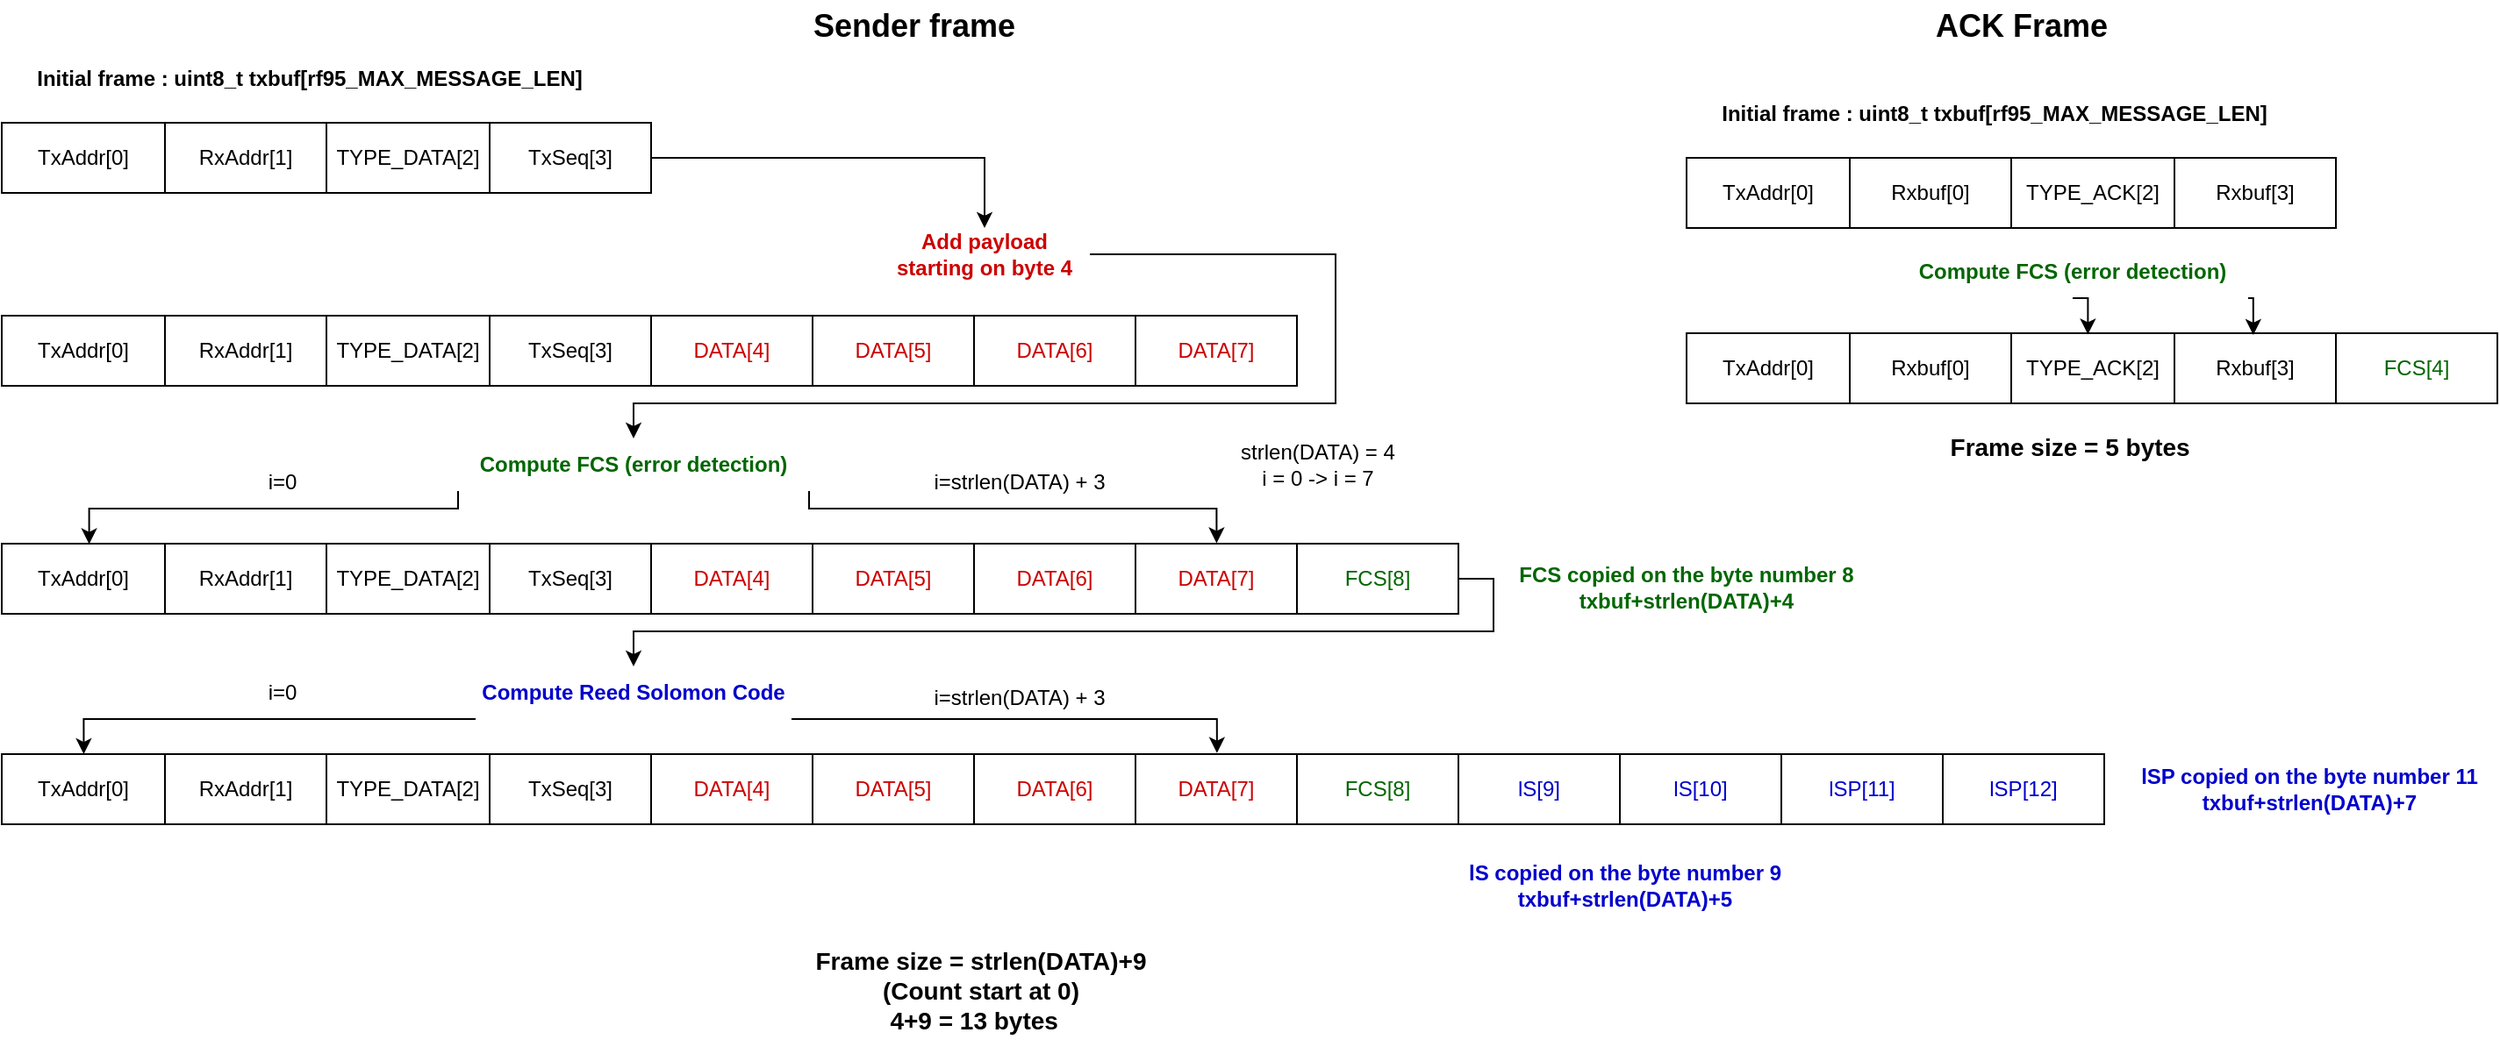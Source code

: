 <mxfile version="20.6.0" type="device"><diagram id="egApTcurRQviH1ZJpGOn" name="Page-1"><mxGraphModel dx="1348" dy="793" grid="1" gridSize="10" guides="1" tooltips="1" connect="1" arrows="1" fold="1" page="1" pageScale="1" pageWidth="1169" pageHeight="827" math="0" shadow="0"><root><mxCell id="0"/><mxCell id="1" parent="0"/><mxCell id="3h0-D4v9zJIQvgS4uG_n-2" value="" style="shape=table;html=1;whiteSpace=wrap;startSize=0;container=1;collapsible=0;childLayout=tableLayout;" parent="1" vertex="1"><mxGeometry x="70" y="80" width="370" height="40" as="geometry"/></mxCell><mxCell id="3h0-D4v9zJIQvgS4uG_n-3" value="" style="shape=tableRow;horizontal=0;startSize=0;swimlaneHead=0;swimlaneBody=0;top=0;left=0;bottom=0;right=0;collapsible=0;dropTarget=0;fillColor=none;points=[[0,0.5],[1,0.5]];portConstraint=eastwest;" parent="3h0-D4v9zJIQvgS4uG_n-2" vertex="1"><mxGeometry width="370" height="40" as="geometry"/></mxCell><mxCell id="3h0-D4v9zJIQvgS4uG_n-15" value="TxAddr[0]" style="shape=partialRectangle;html=1;whiteSpace=wrap;connectable=0;fillColor=none;top=0;left=0;bottom=0;right=0;overflow=hidden;" parent="3h0-D4v9zJIQvgS4uG_n-3" vertex="1"><mxGeometry width="93" height="40" as="geometry"><mxRectangle width="93" height="40" as="alternateBounds"/></mxGeometry></mxCell><mxCell id="3h0-D4v9zJIQvgS4uG_n-4" value="RxAddr[1]" style="shape=partialRectangle;html=1;whiteSpace=wrap;connectable=0;fillColor=none;top=0;left=0;bottom=0;right=0;overflow=hidden;" parent="3h0-D4v9zJIQvgS4uG_n-3" vertex="1"><mxGeometry x="93" width="92" height="40" as="geometry"><mxRectangle width="92" height="40" as="alternateBounds"/></mxGeometry></mxCell><mxCell id="3h0-D4v9zJIQvgS4uG_n-5" value="TYPE_DATA[2]" style="shape=partialRectangle;html=1;whiteSpace=wrap;connectable=0;fillColor=none;top=0;left=0;bottom=0;right=0;overflow=hidden;" parent="3h0-D4v9zJIQvgS4uG_n-3" vertex="1"><mxGeometry x="185" width="93" height="40" as="geometry"><mxRectangle width="93" height="40" as="alternateBounds"/></mxGeometry></mxCell><mxCell id="3h0-D4v9zJIQvgS4uG_n-6" value="TxSeq[3]" style="shape=partialRectangle;html=1;whiteSpace=wrap;connectable=0;fillColor=none;top=0;left=0;bottom=0;right=0;overflow=hidden;" parent="3h0-D4v9zJIQvgS4uG_n-3" vertex="1"><mxGeometry x="278" width="92" height="40" as="geometry"><mxRectangle width="92" height="40" as="alternateBounds"/></mxGeometry></mxCell><mxCell id="3h0-D4v9zJIQvgS4uG_n-16" value="&lt;b&gt;Initial frame : uint8_t txbuf[rf95_MAX_MESSAGE_LEN]&lt;/b&gt;" style="text;html=1;strokeColor=none;fillColor=none;align=center;verticalAlign=middle;whiteSpace=wrap;rounded=0;" parent="1" vertex="1"><mxGeometry x="80.63" y="40" width="328.75" height="30" as="geometry"/></mxCell><mxCell id="3h0-D4v9zJIQvgS4uG_n-17" value="" style="shape=table;html=1;whiteSpace=wrap;startSize=0;container=1;collapsible=0;childLayout=tableLayout;" parent="1" vertex="1"><mxGeometry x="70" y="190" width="738" height="40" as="geometry"/></mxCell><mxCell id="3h0-D4v9zJIQvgS4uG_n-18" value="" style="shape=tableRow;horizontal=0;startSize=0;swimlaneHead=0;swimlaneBody=0;top=0;left=0;bottom=0;right=0;collapsible=0;dropTarget=0;fillColor=none;points=[[0,0.5],[1,0.5]];portConstraint=eastwest;" parent="3h0-D4v9zJIQvgS4uG_n-17" vertex="1"><mxGeometry width="738" height="40" as="geometry"/></mxCell><mxCell id="3h0-D4v9zJIQvgS4uG_n-19" value="TxAddr[0]" style="shape=partialRectangle;html=1;whiteSpace=wrap;connectable=0;fillColor=none;top=0;left=0;bottom=0;right=0;overflow=hidden;" parent="3h0-D4v9zJIQvgS4uG_n-18" vertex="1"><mxGeometry width="93" height="40" as="geometry"><mxRectangle width="93" height="40" as="alternateBounds"/></mxGeometry></mxCell><mxCell id="3h0-D4v9zJIQvgS4uG_n-20" value="RxAddr[1]" style="shape=partialRectangle;html=1;whiteSpace=wrap;connectable=0;fillColor=none;top=0;left=0;bottom=0;right=0;overflow=hidden;" parent="3h0-D4v9zJIQvgS4uG_n-18" vertex="1"><mxGeometry x="93" width="92" height="40" as="geometry"><mxRectangle width="92" height="40" as="alternateBounds"/></mxGeometry></mxCell><mxCell id="3h0-D4v9zJIQvgS4uG_n-21" value="TYPE_DATA[2]" style="shape=partialRectangle;html=1;whiteSpace=wrap;connectable=0;fillColor=none;top=0;left=0;bottom=0;right=0;overflow=hidden;" parent="3h0-D4v9zJIQvgS4uG_n-18" vertex="1"><mxGeometry x="185" width="93" height="40" as="geometry"><mxRectangle width="93" height="40" as="alternateBounds"/></mxGeometry></mxCell><mxCell id="3h0-D4v9zJIQvgS4uG_n-22" value="TxSeq[3]" style="shape=partialRectangle;html=1;whiteSpace=wrap;connectable=0;fillColor=none;top=0;left=0;bottom=0;right=0;overflow=hidden;" parent="3h0-D4v9zJIQvgS4uG_n-18" vertex="1"><mxGeometry x="278" width="92" height="40" as="geometry"><mxRectangle width="92" height="40" as="alternateBounds"/></mxGeometry></mxCell><mxCell id="3h0-D4v9zJIQvgS4uG_n-23" value="&lt;font color=&quot;#cc0000&quot;&gt;DATA[4]&lt;/font&gt;" style="shape=partialRectangle;html=1;whiteSpace=wrap;connectable=0;fillColor=none;top=0;left=0;bottom=0;right=0;overflow=hidden;" parent="3h0-D4v9zJIQvgS4uG_n-18" vertex="1"><mxGeometry x="370" width="92" height="40" as="geometry"><mxRectangle width="92" height="40" as="alternateBounds"/></mxGeometry></mxCell><mxCell id="3h0-D4v9zJIQvgS4uG_n-25" value="&lt;span style=&quot;&quot;&gt;&lt;font color=&quot;#cc0000&quot;&gt;DATA[5]&lt;/font&gt;&lt;/span&gt;" style="shape=partialRectangle;html=1;whiteSpace=wrap;connectable=0;fillColor=none;top=0;left=0;bottom=0;right=0;overflow=hidden;" parent="3h0-D4v9zJIQvgS4uG_n-18" vertex="1"><mxGeometry x="462" width="92" height="40" as="geometry"><mxRectangle width="92" height="40" as="alternateBounds"/></mxGeometry></mxCell><mxCell id="3h0-D4v9zJIQvgS4uG_n-26" value="&lt;span style=&quot;&quot;&gt;&lt;font color=&quot;#cc0000&quot;&gt;DATA[6]&lt;/font&gt;&lt;/span&gt;" style="shape=partialRectangle;html=1;whiteSpace=wrap;connectable=0;fillColor=none;top=0;left=0;bottom=0;right=0;overflow=hidden;" parent="3h0-D4v9zJIQvgS4uG_n-18" vertex="1"><mxGeometry x="554" width="92" height="40" as="geometry"><mxRectangle width="92" height="40" as="alternateBounds"/></mxGeometry></mxCell><mxCell id="3h0-D4v9zJIQvgS4uG_n-40" value="&lt;font color=&quot;#cc0000&quot;&gt;DATA[7]&lt;/font&gt;" style="shape=partialRectangle;html=1;whiteSpace=wrap;connectable=0;fillColor=none;top=0;left=0;bottom=0;right=0;overflow=hidden;" parent="3h0-D4v9zJIQvgS4uG_n-18" vertex="1"><mxGeometry x="646" width="92" height="40" as="geometry"><mxRectangle width="92" height="40" as="alternateBounds"/></mxGeometry></mxCell><mxCell id="3h0-D4v9zJIQvgS4uG_n-53" style="edgeStyle=orthogonalEdgeStyle;rounded=0;orthogonalLoop=1;jettySize=auto;html=1;entryX=0.5;entryY=0;entryDx=0;entryDy=0;fontColor=#CC0000;" parent="1" source="3h0-D4v9zJIQvgS4uG_n-27" target="3h0-D4v9zJIQvgS4uG_n-42" edge="1"><mxGeometry relative="1" as="geometry"><Array as="points"><mxPoint x="830" y="155"/><mxPoint x="830" y="240"/><mxPoint x="430" y="240"/></Array></mxGeometry></mxCell><mxCell id="3h0-D4v9zJIQvgS4uG_n-27" value="&lt;b&gt;&lt;font color=&quot;#cc0000&quot;&gt;Add payload starting on byte 4&lt;/font&gt;&lt;/b&gt;" style="text;html=1;strokeColor=none;fillColor=none;align=center;verticalAlign=middle;whiteSpace=wrap;rounded=0;" parent="1" vertex="1"><mxGeometry x="570" y="140" width="120" height="30" as="geometry"/></mxCell><mxCell id="3h0-D4v9zJIQvgS4uG_n-29" style="edgeStyle=orthogonalEdgeStyle;rounded=0;orthogonalLoop=1;jettySize=auto;html=1;exitX=1;exitY=0.5;exitDx=0;exitDy=0;entryX=0.5;entryY=0;entryDx=0;entryDy=0;" parent="1" source="3h0-D4v9zJIQvgS4uG_n-3" target="3h0-D4v9zJIQvgS4uG_n-27" edge="1"><mxGeometry relative="1" as="geometry"/></mxCell><mxCell id="3h0-D4v9zJIQvgS4uG_n-61" style="edgeStyle=orthogonalEdgeStyle;rounded=0;orthogonalLoop=1;jettySize=auto;html=1;exitX=1;exitY=1;exitDx=0;exitDy=0;entryX=0.834;entryY=-0.007;entryDx=0;entryDy=0;entryPerimeter=0;fontColor=#000000;" parent="1" source="3h0-D4v9zJIQvgS4uG_n-42" target="3h0-D4v9zJIQvgS4uG_n-44" edge="1"><mxGeometry relative="1" as="geometry"><Array as="points"><mxPoint x="530" y="300"/><mxPoint x="762" y="300"/></Array></mxGeometry></mxCell><mxCell id="3h0-D4v9zJIQvgS4uG_n-62" style="edgeStyle=orthogonalEdgeStyle;rounded=0;orthogonalLoop=1;jettySize=auto;html=1;exitX=0;exitY=1;exitDx=0;exitDy=0;entryX=0.06;entryY=0.007;entryDx=0;entryDy=0;entryPerimeter=0;fontColor=#000000;" parent="1" source="3h0-D4v9zJIQvgS4uG_n-42" target="3h0-D4v9zJIQvgS4uG_n-44" edge="1"><mxGeometry relative="1" as="geometry"><Array as="points"><mxPoint x="330" y="300"/><mxPoint x="120" y="300"/></Array></mxGeometry></mxCell><mxCell id="3h0-D4v9zJIQvgS4uG_n-42" value="&lt;b&gt;&lt;font color=&quot;#006600&quot;&gt;Compute FCS (error detection)&lt;/font&gt;&lt;/b&gt;" style="text;html=1;strokeColor=none;fillColor=none;align=center;verticalAlign=middle;whiteSpace=wrap;rounded=0;" parent="1" vertex="1"><mxGeometry x="330" y="260" width="200" height="30" as="geometry"/></mxCell><mxCell id="3h0-D4v9zJIQvgS4uG_n-43" value="" style="shape=table;html=1;whiteSpace=wrap;startSize=0;container=1;collapsible=0;childLayout=tableLayout;" parent="1" vertex="1"><mxGeometry x="70" y="320" width="830" height="40" as="geometry"/></mxCell><mxCell id="3h0-D4v9zJIQvgS4uG_n-44" value="" style="shape=tableRow;horizontal=0;startSize=0;swimlaneHead=0;swimlaneBody=0;top=0;left=0;bottom=0;right=0;collapsible=0;dropTarget=0;fillColor=none;points=[[0,0.5],[1,0.5]];portConstraint=eastwest;" parent="3h0-D4v9zJIQvgS4uG_n-43" vertex="1"><mxGeometry width="830" height="40" as="geometry"/></mxCell><mxCell id="3h0-D4v9zJIQvgS4uG_n-45" value="TxAddr[0]" style="shape=partialRectangle;html=1;whiteSpace=wrap;connectable=0;fillColor=none;top=0;left=0;bottom=0;right=0;overflow=hidden;" parent="3h0-D4v9zJIQvgS4uG_n-44" vertex="1"><mxGeometry width="93" height="40" as="geometry"><mxRectangle width="93" height="40" as="alternateBounds"/></mxGeometry></mxCell><mxCell id="3h0-D4v9zJIQvgS4uG_n-46" value="RxAddr[1]" style="shape=partialRectangle;html=1;whiteSpace=wrap;connectable=0;fillColor=none;top=0;left=0;bottom=0;right=0;overflow=hidden;" parent="3h0-D4v9zJIQvgS4uG_n-44" vertex="1"><mxGeometry x="93" width="92" height="40" as="geometry"><mxRectangle width="92" height="40" as="alternateBounds"/></mxGeometry></mxCell><mxCell id="3h0-D4v9zJIQvgS4uG_n-47" value="TYPE_DATA[2]" style="shape=partialRectangle;html=1;whiteSpace=wrap;connectable=0;fillColor=none;top=0;left=0;bottom=0;right=0;overflow=hidden;" parent="3h0-D4v9zJIQvgS4uG_n-44" vertex="1"><mxGeometry x="185" width="93" height="40" as="geometry"><mxRectangle width="93" height="40" as="alternateBounds"/></mxGeometry></mxCell><mxCell id="3h0-D4v9zJIQvgS4uG_n-48" value="TxSeq[3]" style="shape=partialRectangle;html=1;whiteSpace=wrap;connectable=0;fillColor=none;top=0;left=0;bottom=0;right=0;overflow=hidden;" parent="3h0-D4v9zJIQvgS4uG_n-44" vertex="1"><mxGeometry x="278" width="92" height="40" as="geometry"><mxRectangle width="92" height="40" as="alternateBounds"/></mxGeometry></mxCell><mxCell id="3h0-D4v9zJIQvgS4uG_n-49" value="&lt;font color=&quot;#cc0000&quot;&gt;DATA[4]&lt;/font&gt;" style="shape=partialRectangle;html=1;whiteSpace=wrap;connectable=0;fillColor=none;top=0;left=0;bottom=0;right=0;overflow=hidden;" parent="3h0-D4v9zJIQvgS4uG_n-44" vertex="1"><mxGeometry x="370" width="92" height="40" as="geometry"><mxRectangle width="92" height="40" as="alternateBounds"/></mxGeometry></mxCell><mxCell id="3h0-D4v9zJIQvgS4uG_n-50" value="&lt;span style=&quot;&quot;&gt;&lt;font color=&quot;#cc0000&quot;&gt;DATA[5]&lt;/font&gt;&lt;/span&gt;" style="shape=partialRectangle;html=1;whiteSpace=wrap;connectable=0;fillColor=none;top=0;left=0;bottom=0;right=0;overflow=hidden;" parent="3h0-D4v9zJIQvgS4uG_n-44" vertex="1"><mxGeometry x="462" width="92" height="40" as="geometry"><mxRectangle width="92" height="40" as="alternateBounds"/></mxGeometry></mxCell><mxCell id="3h0-D4v9zJIQvgS4uG_n-51" value="&lt;span style=&quot;&quot;&gt;&lt;font color=&quot;#cc0000&quot;&gt;DATA[6]&lt;/font&gt;&lt;/span&gt;" style="shape=partialRectangle;html=1;whiteSpace=wrap;connectable=0;fillColor=none;top=0;left=0;bottom=0;right=0;overflow=hidden;" parent="3h0-D4v9zJIQvgS4uG_n-44" vertex="1"><mxGeometry x="554" width="92" height="40" as="geometry"><mxRectangle width="92" height="40" as="alternateBounds"/></mxGeometry></mxCell><mxCell id="3h0-D4v9zJIQvgS4uG_n-52" value="&lt;font color=&quot;#cc0000&quot;&gt;DATA[7]&lt;/font&gt;" style="shape=partialRectangle;html=1;whiteSpace=wrap;connectable=0;fillColor=none;top=0;left=0;bottom=0;right=0;overflow=hidden;" parent="3h0-D4v9zJIQvgS4uG_n-44" vertex="1"><mxGeometry x="646" width="92" height="40" as="geometry"><mxRectangle width="92" height="40" as="alternateBounds"/></mxGeometry></mxCell><mxCell id="3h0-D4v9zJIQvgS4uG_n-60" value="&lt;font color=&quot;#006600&quot;&gt;FCS[8]&lt;/font&gt;" style="shape=partialRectangle;html=1;whiteSpace=wrap;connectable=0;fillColor=none;top=0;left=0;bottom=0;right=0;overflow=hidden;" parent="3h0-D4v9zJIQvgS4uG_n-44" vertex="1"><mxGeometry x="738" width="92" height="40" as="geometry"><mxRectangle width="92" height="40" as="alternateBounds"/></mxGeometry></mxCell><mxCell id="3h0-D4v9zJIQvgS4uG_n-56" value="&lt;font color=&quot;#000000&quot;&gt;i=0&lt;/font&gt;" style="text;html=1;strokeColor=none;fillColor=none;align=center;verticalAlign=middle;whiteSpace=wrap;rounded=0;fontColor=#CC0000;" parent="1" vertex="1"><mxGeometry x="200" y="280" width="60" height="10" as="geometry"/></mxCell><mxCell id="3h0-D4v9zJIQvgS4uG_n-58" value="&lt;font color=&quot;#000000&quot;&gt;i=strlen(DATA) + 3&lt;/font&gt;" style="text;html=1;strokeColor=none;fillColor=none;align=center;verticalAlign=middle;whiteSpace=wrap;rounded=0;fontColor=#CC0000;" parent="1" vertex="1"><mxGeometry x="600" y="280" width="100" height="10" as="geometry"/></mxCell><mxCell id="3h0-D4v9zJIQvgS4uG_n-59" value="strlen(DATA) = 4&lt;br&gt;i = 0 -&amp;gt; i = 7" style="text;html=1;strokeColor=none;fillColor=none;align=center;verticalAlign=middle;whiteSpace=wrap;rounded=0;fontColor=#000000;" parent="1" vertex="1"><mxGeometry x="750" y="260" width="140" height="30" as="geometry"/></mxCell><mxCell id="3h0-D4v9zJIQvgS4uG_n-63" value="" style="shape=table;html=1;whiteSpace=wrap;startSize=0;container=1;collapsible=0;childLayout=tableLayout;" parent="1" vertex="1"><mxGeometry x="70" y="440" width="1198" height="40" as="geometry"/></mxCell><mxCell id="3h0-D4v9zJIQvgS4uG_n-64" value="" style="shape=tableRow;horizontal=0;startSize=0;swimlaneHead=0;swimlaneBody=0;top=0;left=0;bottom=0;right=0;collapsible=0;dropTarget=0;fillColor=none;points=[[0,0.5],[1,0.5]];portConstraint=eastwest;" parent="3h0-D4v9zJIQvgS4uG_n-63" vertex="1"><mxGeometry width="1198" height="40" as="geometry"/></mxCell><mxCell id="3h0-D4v9zJIQvgS4uG_n-65" value="TxAddr[0]" style="shape=partialRectangle;html=1;whiteSpace=wrap;connectable=0;fillColor=none;top=0;left=0;bottom=0;right=0;overflow=hidden;" parent="3h0-D4v9zJIQvgS4uG_n-64" vertex="1"><mxGeometry width="93" height="40" as="geometry"><mxRectangle width="93" height="40" as="alternateBounds"/></mxGeometry></mxCell><mxCell id="3h0-D4v9zJIQvgS4uG_n-66" value="RxAddr[1]" style="shape=partialRectangle;html=1;whiteSpace=wrap;connectable=0;fillColor=none;top=0;left=0;bottom=0;right=0;overflow=hidden;" parent="3h0-D4v9zJIQvgS4uG_n-64" vertex="1"><mxGeometry x="93" width="92" height="40" as="geometry"><mxRectangle width="92" height="40" as="alternateBounds"/></mxGeometry></mxCell><mxCell id="3h0-D4v9zJIQvgS4uG_n-67" value="TYPE_DATA[2]" style="shape=partialRectangle;html=1;whiteSpace=wrap;connectable=0;fillColor=none;top=0;left=0;bottom=0;right=0;overflow=hidden;" parent="3h0-D4v9zJIQvgS4uG_n-64" vertex="1"><mxGeometry x="185" width="93" height="40" as="geometry"><mxRectangle width="93" height="40" as="alternateBounds"/></mxGeometry></mxCell><mxCell id="3h0-D4v9zJIQvgS4uG_n-68" value="TxSeq[3]" style="shape=partialRectangle;html=1;whiteSpace=wrap;connectable=0;fillColor=none;top=0;left=0;bottom=0;right=0;overflow=hidden;" parent="3h0-D4v9zJIQvgS4uG_n-64" vertex="1"><mxGeometry x="278" width="92" height="40" as="geometry"><mxRectangle width="92" height="40" as="alternateBounds"/></mxGeometry></mxCell><mxCell id="3h0-D4v9zJIQvgS4uG_n-69" value="&lt;font color=&quot;#cc0000&quot;&gt;DATA[4]&lt;/font&gt;" style="shape=partialRectangle;html=1;whiteSpace=wrap;connectable=0;fillColor=none;top=0;left=0;bottom=0;right=0;overflow=hidden;" parent="3h0-D4v9zJIQvgS4uG_n-64" vertex="1"><mxGeometry x="370" width="92" height="40" as="geometry"><mxRectangle width="92" height="40" as="alternateBounds"/></mxGeometry></mxCell><mxCell id="3h0-D4v9zJIQvgS4uG_n-70" value="&lt;span style=&quot;&quot;&gt;&lt;font color=&quot;#cc0000&quot;&gt;DATA[5]&lt;/font&gt;&lt;/span&gt;" style="shape=partialRectangle;html=1;whiteSpace=wrap;connectable=0;fillColor=none;top=0;left=0;bottom=0;right=0;overflow=hidden;" parent="3h0-D4v9zJIQvgS4uG_n-64" vertex="1"><mxGeometry x="462" width="92" height="40" as="geometry"><mxRectangle width="92" height="40" as="alternateBounds"/></mxGeometry></mxCell><mxCell id="3h0-D4v9zJIQvgS4uG_n-71" value="&lt;span style=&quot;&quot;&gt;&lt;font color=&quot;#cc0000&quot;&gt;DATA[6]&lt;/font&gt;&lt;/span&gt;" style="shape=partialRectangle;html=1;whiteSpace=wrap;connectable=0;fillColor=none;top=0;left=0;bottom=0;right=0;overflow=hidden;" parent="3h0-D4v9zJIQvgS4uG_n-64" vertex="1"><mxGeometry x="554" width="92" height="40" as="geometry"><mxRectangle width="92" height="40" as="alternateBounds"/></mxGeometry></mxCell><mxCell id="3h0-D4v9zJIQvgS4uG_n-72" value="&lt;font color=&quot;#cc0000&quot;&gt;DATA[7]&lt;/font&gt;" style="shape=partialRectangle;html=1;whiteSpace=wrap;connectable=0;fillColor=none;top=0;left=0;bottom=0;right=0;overflow=hidden;" parent="3h0-D4v9zJIQvgS4uG_n-64" vertex="1"><mxGeometry x="646" width="92" height="40" as="geometry"><mxRectangle width="92" height="40" as="alternateBounds"/></mxGeometry></mxCell><mxCell id="3h0-D4v9zJIQvgS4uG_n-73" value="&lt;font color=&quot;#006600&quot;&gt;FCS[8]&lt;/font&gt;" style="shape=partialRectangle;html=1;whiteSpace=wrap;connectable=0;fillColor=none;top=0;left=0;bottom=0;right=0;overflow=hidden;" parent="3h0-D4v9zJIQvgS4uG_n-64" vertex="1"><mxGeometry x="738" width="92" height="40" as="geometry"><mxRectangle width="92" height="40" as="alternateBounds"/></mxGeometry></mxCell><mxCell id="3h0-D4v9zJIQvgS4uG_n-82" value="&lt;font color=&quot;#0000cc&quot;&gt;lS[9]&lt;/font&gt;" style="shape=partialRectangle;html=1;whiteSpace=wrap;connectable=0;fillColor=none;top=0;left=0;bottom=0;right=0;overflow=hidden;" parent="3h0-D4v9zJIQvgS4uG_n-64" vertex="1"><mxGeometry x="830" width="92" height="40" as="geometry"><mxRectangle width="92" height="40" as="alternateBounds"/></mxGeometry></mxCell><mxCell id="3h0-D4v9zJIQvgS4uG_n-83" value="&lt;font color=&quot;#0000cc&quot;&gt;lS[10]&lt;/font&gt;" style="shape=partialRectangle;html=1;whiteSpace=wrap;connectable=0;fillColor=none;top=0;left=0;bottom=0;right=0;overflow=hidden;" parent="3h0-D4v9zJIQvgS4uG_n-64" vertex="1"><mxGeometry x="922" width="92" height="40" as="geometry"><mxRectangle width="92" height="40" as="alternateBounds"/></mxGeometry></mxCell><mxCell id="3h0-D4v9zJIQvgS4uG_n-84" value="&lt;font color=&quot;#0000cc&quot;&gt;lSP[11]&lt;/font&gt;" style="shape=partialRectangle;html=1;whiteSpace=wrap;connectable=0;fillColor=none;top=0;left=0;bottom=0;right=0;overflow=hidden;" parent="3h0-D4v9zJIQvgS4uG_n-64" vertex="1"><mxGeometry x="1014" width="92" height="40" as="geometry"><mxRectangle width="92" height="40" as="alternateBounds"/></mxGeometry></mxCell><mxCell id="3h0-D4v9zJIQvgS4uG_n-85" value="&lt;font color=&quot;#0000cc&quot;&gt;lSP[12]&lt;/font&gt;" style="shape=partialRectangle;html=1;whiteSpace=wrap;connectable=0;fillColor=none;top=0;left=0;bottom=0;right=0;overflow=hidden;" parent="3h0-D4v9zJIQvgS4uG_n-64" vertex="1"><mxGeometry x="1106" width="92" height="40" as="geometry"><mxRectangle width="92" height="40" as="alternateBounds"/></mxGeometry></mxCell><mxCell id="3h0-D4v9zJIQvgS4uG_n-86" style="edgeStyle=orthogonalEdgeStyle;rounded=0;orthogonalLoop=1;jettySize=auto;html=1;exitX=1;exitY=1;exitDx=0;exitDy=0;entryX=0.578;entryY=-0.016;entryDx=0;entryDy=0;entryPerimeter=0;fontColor=#000000;" parent="1" source="3h0-D4v9zJIQvgS4uG_n-74" target="3h0-D4v9zJIQvgS4uG_n-64" edge="1"><mxGeometry relative="1" as="geometry"><Array as="points"><mxPoint x="762" y="420"/></Array></mxGeometry></mxCell><mxCell id="3h0-D4v9zJIQvgS4uG_n-87" style="edgeStyle=orthogonalEdgeStyle;rounded=0;orthogonalLoop=1;jettySize=auto;html=1;exitX=0;exitY=1;exitDx=0;exitDy=0;entryX=0.039;entryY=0.001;entryDx=0;entryDy=0;entryPerimeter=0;fontColor=#0000CC;" parent="1" source="3h0-D4v9zJIQvgS4uG_n-74" target="3h0-D4v9zJIQvgS4uG_n-64" edge="1"><mxGeometry relative="1" as="geometry"><Array as="points"><mxPoint x="117" y="420"/></Array></mxGeometry></mxCell><mxCell id="3h0-D4v9zJIQvgS4uG_n-74" value="&lt;b&gt;&lt;font color=&quot;#0000cc&quot;&gt;Compute Reed Solomon Code&lt;/font&gt;&lt;/b&gt;" style="text;html=1;strokeColor=none;fillColor=none;align=center;verticalAlign=middle;whiteSpace=wrap;rounded=0;fontColor=#006600;" parent="1" vertex="1"><mxGeometry x="340" y="390" width="180" height="30" as="geometry"/></mxCell><mxCell id="3h0-D4v9zJIQvgS4uG_n-75" style="edgeStyle=orthogonalEdgeStyle;rounded=0;orthogonalLoop=1;jettySize=auto;html=1;fontColor=#006600;entryX=0.5;entryY=0;entryDx=0;entryDy=0;exitX=1;exitY=0.5;exitDx=0;exitDy=0;" parent="1" source="3h0-D4v9zJIQvgS4uG_n-44" target="3h0-D4v9zJIQvgS4uG_n-74" edge="1"><mxGeometry relative="1" as="geometry"><mxPoint x="530" y="400.0" as="targetPoint"/><Array as="points"><mxPoint x="920" y="340"/><mxPoint x="920" y="370"/><mxPoint x="430" y="370"/></Array></mxGeometry></mxCell><mxCell id="3h0-D4v9zJIQvgS4uG_n-76" value="&lt;b style=&quot;&quot;&gt;FCS copied on the byte number 8&lt;br&gt;txbuf+strlen(DATA)+4&lt;/b&gt;" style="text;html=1;strokeColor=none;fillColor=none;align=center;verticalAlign=middle;whiteSpace=wrap;rounded=0;fontColor=#006600;" parent="1" vertex="1"><mxGeometry x="930" y="330" width="200" height="30" as="geometry"/></mxCell><mxCell id="3h0-D4v9zJIQvgS4uG_n-80" value="&lt;font color=&quot;#000000&quot;&gt;i=0&lt;/font&gt;" style="text;html=1;strokeColor=none;fillColor=none;align=center;verticalAlign=middle;whiteSpace=wrap;rounded=0;fontColor=#CC0000;" parent="1" vertex="1"><mxGeometry x="200" y="400" width="60" height="10" as="geometry"/></mxCell><mxCell id="3h0-D4v9zJIQvgS4uG_n-81" value="&lt;font color=&quot;#000000&quot;&gt;i=strlen(DATA) + 3&lt;/font&gt;" style="text;html=1;strokeColor=none;fillColor=none;align=center;verticalAlign=middle;whiteSpace=wrap;rounded=0;fontColor=#CC0000;" parent="1" vertex="1"><mxGeometry x="600" y="403" width="100" height="10" as="geometry"/></mxCell><mxCell id="3h0-D4v9zJIQvgS4uG_n-88" value="&lt;b&gt;lS copied on the byte number 9&lt;br&gt;txbuf+strlen(DATA)+5&lt;/b&gt;" style="text;html=1;strokeColor=none;fillColor=none;align=center;verticalAlign=middle;whiteSpace=wrap;rounded=0;fontColor=#0000CC;" parent="1" vertex="1"><mxGeometry x="890" y="500" width="210" height="30" as="geometry"/></mxCell><mxCell id="3h0-D4v9zJIQvgS4uG_n-89" value="&lt;b&gt;lSP copied on the byte number 11&lt;br&gt;txbuf+strlen(DATA)+7&lt;/b&gt;" style="text;html=1;strokeColor=none;fillColor=none;align=center;verticalAlign=middle;whiteSpace=wrap;rounded=0;fontColor=#0000CC;" parent="1" vertex="1"><mxGeometry x="1280" y="445" width="210" height="30" as="geometry"/></mxCell><mxCell id="3h0-D4v9zJIQvgS4uG_n-91" value="&lt;font style=&quot;font-size: 14px;&quot; color=&quot;#000000&quot;&gt;&lt;b&gt;Frame size = strlen(DATA)+9&lt;br&gt;(Count start at 0)&lt;br&gt;4+9 = 13 bytes&amp;nbsp;&amp;nbsp;&lt;/b&gt;&lt;/font&gt;" style="text;html=1;strokeColor=none;fillColor=none;align=center;verticalAlign=middle;whiteSpace=wrap;rounded=0;fontColor=#0000CC;" parent="1" vertex="1"><mxGeometry x="448" y="540" width="360" height="70" as="geometry"/></mxCell><mxCell id="Cw0umDDj84eZDE34QZK_-1" value="&lt;font style=&quot;font-size: 18px;&quot;&gt;&lt;b&gt;Sender frame&lt;/b&gt;&lt;/font&gt;" style="text;html=1;strokeColor=none;fillColor=none;align=center;verticalAlign=middle;whiteSpace=wrap;rounded=0;" parent="1" vertex="1"><mxGeometry x="480" y="10" width="220" height="30" as="geometry"/></mxCell><mxCell id="Cw0umDDj84eZDE34QZK_-2" value="&lt;font style=&quot;font-size: 18px;&quot;&gt;&lt;b&gt;ACK Frame&lt;/b&gt;&lt;/font&gt;" style="text;html=1;strokeColor=none;fillColor=none;align=center;verticalAlign=middle;whiteSpace=wrap;rounded=0;" parent="1" vertex="1"><mxGeometry x="1110.5" y="10" width="220" height="30" as="geometry"/></mxCell><mxCell id="Cw0umDDj84eZDE34QZK_-3" value="" style="shape=table;html=1;whiteSpace=wrap;startSize=0;container=1;collapsible=0;childLayout=tableLayout;" parent="1" vertex="1"><mxGeometry x="1030" y="100" width="370" height="40" as="geometry"/></mxCell><mxCell id="Cw0umDDj84eZDE34QZK_-4" value="" style="shape=tableRow;horizontal=0;startSize=0;swimlaneHead=0;swimlaneBody=0;top=0;left=0;bottom=0;right=0;collapsible=0;dropTarget=0;fillColor=none;points=[[0,0.5],[1,0.5]];portConstraint=eastwest;" parent="Cw0umDDj84eZDE34QZK_-3" vertex="1"><mxGeometry width="370" height="40" as="geometry"/></mxCell><mxCell id="Cw0umDDj84eZDE34QZK_-5" value="TxAddr[0]" style="shape=partialRectangle;html=1;whiteSpace=wrap;connectable=0;fillColor=none;top=0;left=0;bottom=0;right=0;overflow=hidden;" parent="Cw0umDDj84eZDE34QZK_-4" vertex="1"><mxGeometry width="93" height="40" as="geometry"><mxRectangle width="93" height="40" as="alternateBounds"/></mxGeometry></mxCell><mxCell id="Cw0umDDj84eZDE34QZK_-6" value="Rxbuf[0]" style="shape=partialRectangle;html=1;whiteSpace=wrap;connectable=0;fillColor=none;top=0;left=0;bottom=0;right=0;overflow=hidden;" parent="Cw0umDDj84eZDE34QZK_-4" vertex="1"><mxGeometry x="93" width="92" height="40" as="geometry"><mxRectangle width="92" height="40" as="alternateBounds"/></mxGeometry></mxCell><mxCell id="Cw0umDDj84eZDE34QZK_-7" value="TYPE_ACK[2]" style="shape=partialRectangle;html=1;whiteSpace=wrap;connectable=0;fillColor=none;top=0;left=0;bottom=0;right=0;overflow=hidden;" parent="Cw0umDDj84eZDE34QZK_-4" vertex="1"><mxGeometry x="185" width="93" height="40" as="geometry"><mxRectangle width="93" height="40" as="alternateBounds"/></mxGeometry></mxCell><mxCell id="Cw0umDDj84eZDE34QZK_-8" value="Rxbuf[3]" style="shape=partialRectangle;html=1;whiteSpace=wrap;connectable=0;fillColor=none;top=0;left=0;bottom=0;right=0;overflow=hidden;" parent="Cw0umDDj84eZDE34QZK_-4" vertex="1"><mxGeometry x="278" width="92" height="40" as="geometry"><mxRectangle width="92" height="40" as="alternateBounds"/></mxGeometry></mxCell><mxCell id="Cw0umDDj84eZDE34QZK_-9" value="&lt;b&gt;Initial frame : uint8_t txbuf[rf95_MAX_MESSAGE_LEN]&lt;/b&gt;" style="text;html=1;strokeColor=none;fillColor=none;align=center;verticalAlign=middle;whiteSpace=wrap;rounded=0;" parent="1" vertex="1"><mxGeometry x="1040.63" y="60" width="328.75" height="30" as="geometry"/></mxCell><mxCell id="Cw0umDDj84eZDE34QZK_-11" value="" style="shape=table;html=1;whiteSpace=wrap;startSize=0;container=1;collapsible=0;childLayout=tableLayout;" parent="1" vertex="1"><mxGeometry x="1030" y="200" width="462" height="40" as="geometry"/></mxCell><mxCell id="Cw0umDDj84eZDE34QZK_-12" value="" style="shape=tableRow;horizontal=0;startSize=0;swimlaneHead=0;swimlaneBody=0;top=0;left=0;bottom=0;right=0;collapsible=0;dropTarget=0;fillColor=none;points=[[0,0.5],[1,0.5]];portConstraint=eastwest;" parent="Cw0umDDj84eZDE34QZK_-11" vertex="1"><mxGeometry width="462" height="40" as="geometry"/></mxCell><mxCell id="Cw0umDDj84eZDE34QZK_-13" value="TxAddr[0]" style="shape=partialRectangle;html=1;whiteSpace=wrap;connectable=0;fillColor=none;top=0;left=0;bottom=0;right=0;overflow=hidden;" parent="Cw0umDDj84eZDE34QZK_-12" vertex="1"><mxGeometry width="93" height="40" as="geometry"><mxRectangle width="93" height="40" as="alternateBounds"/></mxGeometry></mxCell><mxCell id="Cw0umDDj84eZDE34QZK_-14" value="Rxbuf[0]" style="shape=partialRectangle;html=1;whiteSpace=wrap;connectable=0;fillColor=none;top=0;left=0;bottom=0;right=0;overflow=hidden;" parent="Cw0umDDj84eZDE34QZK_-12" vertex="1"><mxGeometry x="93" width="92" height="40" as="geometry"><mxRectangle width="92" height="40" as="alternateBounds"/></mxGeometry></mxCell><mxCell id="Cw0umDDj84eZDE34QZK_-15" value="TYPE_ACK[2]" style="shape=partialRectangle;html=1;whiteSpace=wrap;connectable=0;fillColor=none;top=0;left=0;bottom=0;right=0;overflow=hidden;" parent="Cw0umDDj84eZDE34QZK_-12" vertex="1"><mxGeometry x="185" width="93" height="40" as="geometry"><mxRectangle width="93" height="40" as="alternateBounds"/></mxGeometry></mxCell><mxCell id="Cw0umDDj84eZDE34QZK_-16" value="Rxbuf[3]" style="shape=partialRectangle;html=1;whiteSpace=wrap;connectable=0;fillColor=none;top=0;left=0;bottom=0;right=0;overflow=hidden;" parent="Cw0umDDj84eZDE34QZK_-12" vertex="1"><mxGeometry x="278" width="92" height="40" as="geometry"><mxRectangle width="92" height="40" as="alternateBounds"/></mxGeometry></mxCell><mxCell id="Cw0umDDj84eZDE34QZK_-22" value="&lt;font color=&quot;#006600&quot;&gt;FCS[4]&lt;/font&gt;" style="shape=partialRectangle;html=1;whiteSpace=wrap;connectable=0;fillColor=none;top=0;left=0;bottom=0;right=0;overflow=hidden;" parent="Cw0umDDj84eZDE34QZK_-12" vertex="1"><mxGeometry x="370" width="92" height="40" as="geometry"><mxRectangle width="92" height="40" as="alternateBounds"/></mxGeometry></mxCell><mxCell id="Cw0umDDj84eZDE34QZK_-23" style="edgeStyle=orthogonalEdgeStyle;rounded=0;orthogonalLoop=1;jettySize=auto;html=1;exitX=0.5;exitY=1;exitDx=0;exitDy=0;entryX=0.495;entryY=0.017;entryDx=0;entryDy=0;entryPerimeter=0;fontSize=18;fontColor=#006600;" parent="1" source="Cw0umDDj84eZDE34QZK_-17" target="Cw0umDDj84eZDE34QZK_-12" edge="1"><mxGeometry relative="1" as="geometry"/></mxCell><mxCell id="Cw0umDDj84eZDE34QZK_-24" style="edgeStyle=orthogonalEdgeStyle;rounded=0;orthogonalLoop=1;jettySize=auto;html=1;exitX=1;exitY=1;exitDx=0;exitDy=0;entryX=0.699;entryY=0.025;entryDx=0;entryDy=0;entryPerimeter=0;fontSize=18;fontColor=#006600;" parent="1" source="Cw0umDDj84eZDE34QZK_-17" target="Cw0umDDj84eZDE34QZK_-12" edge="1"><mxGeometry relative="1" as="geometry"/></mxCell><mxCell id="Cw0umDDj84eZDE34QZK_-17" value="&lt;b&gt;&lt;font color=&quot;#006600&quot;&gt;Compute FCS (error detection)&lt;/font&gt;&lt;/b&gt;" style="text;html=1;strokeColor=none;fillColor=none;align=center;verticalAlign=middle;whiteSpace=wrap;rounded=0;" parent="1" vertex="1"><mxGeometry x="1150" y="150" width="200" height="30" as="geometry"/></mxCell><mxCell id="Cw0umDDj84eZDE34QZK_-25" value="&lt;font style=&quot;font-size: 14px;&quot; color=&quot;#000000&quot;&gt;&lt;b&gt;Frame size = 5 bytes&amp;nbsp;&lt;/b&gt;&lt;/font&gt;" style="text;html=1;strokeColor=none;fillColor=none;align=center;verticalAlign=middle;whiteSpace=wrap;rounded=0;fontColor=#0000CC;" parent="1" vertex="1"><mxGeometry x="1169.5" y="250" width="161" height="30" as="geometry"/></mxCell></root></mxGraphModel></diagram></mxfile>